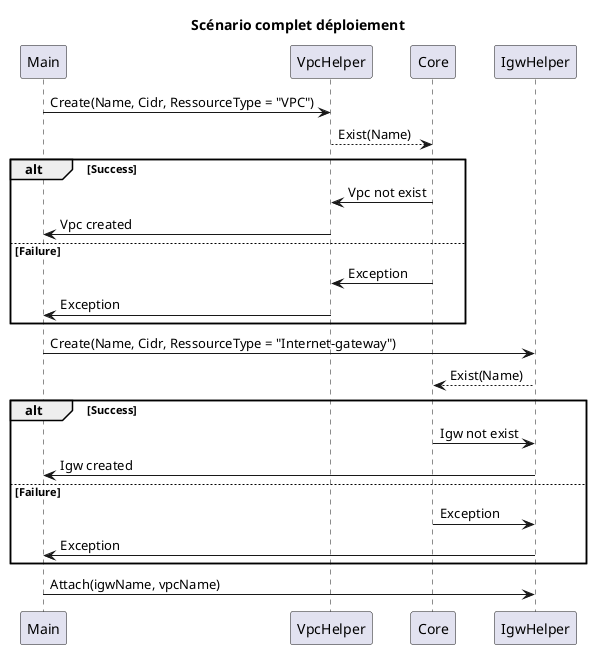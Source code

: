 @startuml sequence_diagram

title Scénario complet déploiement

Main -> VpcHelper : Create(Name, Cidr, RessourceType = "VPC")

VpcHelper --> Core : Exist(Name)

alt Success

    VpcHelper <- Core : Vpc not exist
    VpcHelper -> Main : Vpc created

else Failure

    VpcHelper <- Core : Exception
    VpcHelper -> Main : Exception

end


Main -> IgwHelper : Create(Name, Cidr, RessourceType = "Internet-gateway")

IgwHelper --> Core : Exist(Name)

alt Success

    IgwHelper <- Core : Igw not exist
    IgwHelper -> Main : Igw created

else Failure

    IgwHelper <- Core : Exception
    IgwHelper -> Main : Exception

end

Main -> IgwHelper : Attach(igwName, vpcName)



@enduml